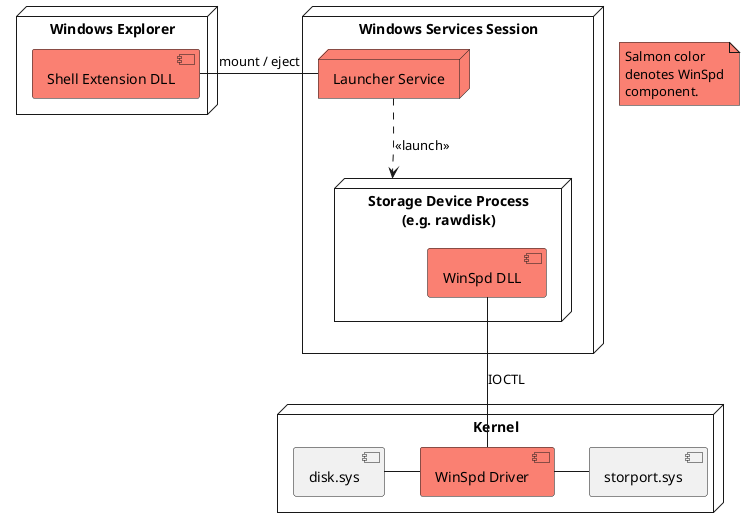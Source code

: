 @startuml
skinparam componentStyle uml2

node "Windows Explorer" as explorer {
    component "Shell Extension DLL" as shellex #Salmon
}

node "Windows Services Session" as svc {
        node "Launcher Service" as launcher #Salmon
        node "Storage Device Process\n(e.g. rawdisk)" as stgdev {
            component "WinSpd DLL" as dll #Salmon
        }
        launcher ..> stgdev: <<launch>>
}

shellex - launcher: mount / eject

node Kernel as kernel {
    component "disk.sys" as disk
    component "WinSpd Driver" as drv #Salmon
    component "storport.sys" as storport
    disk - drv
    drv - storport
}

dll -- drv: IOCTL

note "Salmon color\ndenotes WinSpd\ncomponent." as n1 #Salmon

@enduml
